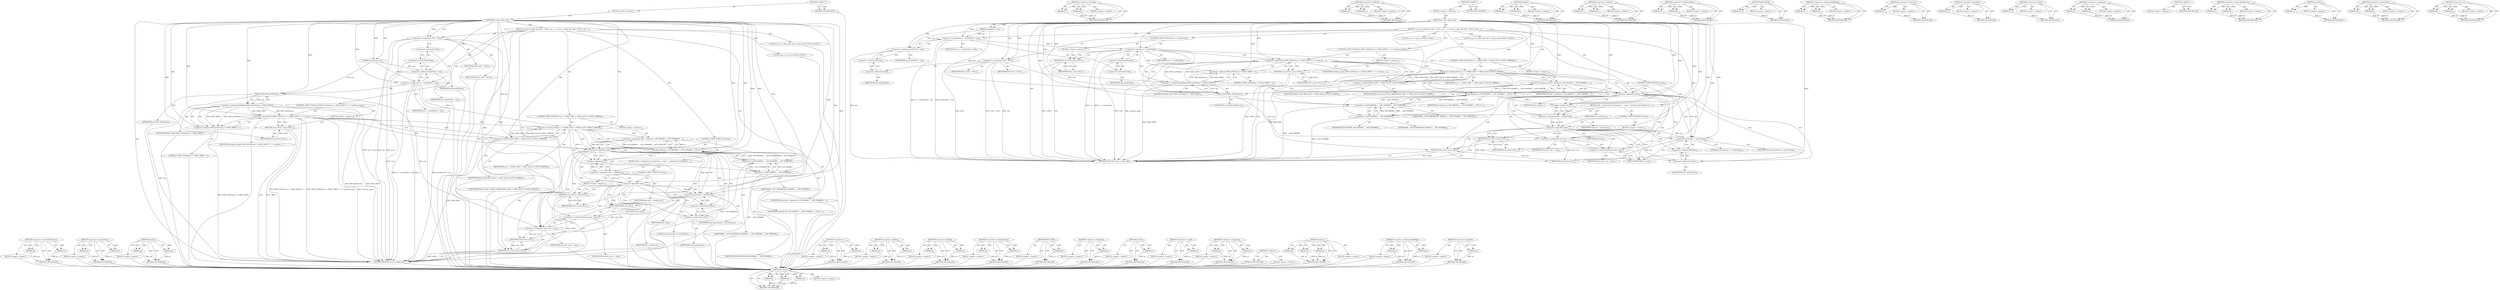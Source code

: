 digraph "&lt;operator&gt;.or" {
vulnerable_169 [label=<(METHOD,&lt;operator&gt;.indirectFieldAccess)>];
vulnerable_170 [label=<(PARAM,p1)>];
vulnerable_171 [label=<(PARAM,p2)>];
vulnerable_172 [label=<(BLOCK,&lt;empty&gt;,&lt;empty&gt;)>];
vulnerable_173 [label=<(METHOD_RETURN,ANY)>];
vulnerable_121 [label=<(METHOD,&lt;operator&gt;.greaterThan)>];
vulnerable_122 [label=<(PARAM,p1)>];
vulnerable_123 [label=<(PARAM,p2)>];
vulnerable_124 [label=<(BLOCK,&lt;empty&gt;,&lt;empty&gt;)>];
vulnerable_125 [label=<(METHOD_RETURN,ANY)>];
vulnerable_145 [label=<(METHOD,kmalloc)>];
vulnerable_146 [label=<(PARAM,p1)>];
vulnerable_147 [label=<(PARAM,p2)>];
vulnerable_148 [label=<(BLOCK,&lt;empty&gt;,&lt;empty&gt;)>];
vulnerable_149 [label=<(METHOD_RETURN,ANY)>];
vulnerable_6 [label=<(METHOD,&lt;global&gt;)<SUB>1</SUB>>];
vulnerable_7 [label=<(BLOCK,&lt;empty&gt;,&lt;empty&gt;)<SUB>1</SUB>>];
vulnerable_8 [label=<(METHOD,xt_alloc_table_info)<SUB>1</SUB>>];
vulnerable_9 [label=<(PARAM,unsigned int size)<SUB>1</SUB>>];
vulnerable_10 [label=<(BLOCK,{
 	struct xt_table_info *info = NULL;
 	size_t...,{
 	struct xt_table_info *info = NULL;
 	size_t...)<SUB>2</SUB>>];
vulnerable_11 [label="<(LOCAL,struct xt_table_info* info: xt_table_info*)<SUB>3</SUB>>"];
vulnerable_12 [label=<(&lt;operator&gt;.assignment,*info = NULL)<SUB>3</SUB>>];
vulnerable_13 [label=<(IDENTIFIER,info,*info = NULL)<SUB>3</SUB>>];
vulnerable_14 [label=<(IDENTIFIER,NULL,*info = NULL)<SUB>3</SUB>>];
vulnerable_15 [label="<(LOCAL,size_t sz: size_t)<SUB>4</SUB>>"];
vulnerable_16 [label=<(&lt;operator&gt;.assignment,sz = sizeof(*info) + size)<SUB>4</SUB>>];
vulnerable_17 [label=<(IDENTIFIER,sz,sz = sizeof(*info) + size)<SUB>4</SUB>>];
vulnerable_18 [label=<(&lt;operator&gt;.addition,sizeof(*info) + size)<SUB>4</SUB>>];
vulnerable_19 [label=<(&lt;operator&gt;.sizeOf,sizeof(*info))<SUB>4</SUB>>];
vulnerable_20 [label=<(&lt;operator&gt;.indirection,*info)<SUB>4</SUB>>];
vulnerable_21 [label=<(IDENTIFIER,info,sizeof(*info))<SUB>4</SUB>>];
vulnerable_22 [label=<(IDENTIFIER,size,sizeof(*info) + size)<SUB>4</SUB>>];
vulnerable_23 [label=<(CONTROL_STRUCTURE,IF,if ((SMP_ALIGN(size) &gt;&gt; PAGE_SHIFT) + 2 &gt; totalram_pages))<SUB>7</SUB>>];
vulnerable_24 [label=<(&lt;operator&gt;.greaterThan,(SMP_ALIGN(size) &gt;&gt; PAGE_SHIFT) + 2 &gt; totalram_...)<SUB>7</SUB>>];
vulnerable_25 [label=<(&lt;operator&gt;.addition,(SMP_ALIGN(size) &gt;&gt; PAGE_SHIFT) + 2)<SUB>7</SUB>>];
vulnerable_26 [label=<(&lt;operator&gt;.arithmeticShiftRight,SMP_ALIGN(size) &gt;&gt; PAGE_SHIFT)<SUB>7</SUB>>];
vulnerable_27 [label=<(SMP_ALIGN,SMP_ALIGN(size))<SUB>7</SUB>>];
vulnerable_28 [label=<(IDENTIFIER,size,SMP_ALIGN(size))<SUB>7</SUB>>];
vulnerable_29 [label=<(IDENTIFIER,PAGE_SHIFT,SMP_ALIGN(size) &gt;&gt; PAGE_SHIFT)<SUB>7</SUB>>];
vulnerable_30 [label=<(LITERAL,2,(SMP_ALIGN(size) &gt;&gt; PAGE_SHIFT) + 2)<SUB>7</SUB>>];
vulnerable_31 [label=<(IDENTIFIER,totalram_pages,(SMP_ALIGN(size) &gt;&gt; PAGE_SHIFT) + 2 &gt; totalram_...)<SUB>7</SUB>>];
vulnerable_32 [label=<(BLOCK,&lt;empty&gt;,&lt;empty&gt;)<SUB>8</SUB>>];
vulnerable_33 [label=<(RETURN,return NULL;,return NULL;)<SUB>8</SUB>>];
vulnerable_34 [label=<(IDENTIFIER,NULL,return NULL;)<SUB>8</SUB>>];
vulnerable_35 [label=<(CONTROL_STRUCTURE,IF,if (sz &lt;= (PAGE_SIZE &lt;&lt; PAGE_ALLOC_COSTLY_ORDER)))<SUB>10</SUB>>];
vulnerable_36 [label=<(&lt;operator&gt;.lessEqualsThan,sz &lt;= (PAGE_SIZE &lt;&lt; PAGE_ALLOC_COSTLY_ORDER))<SUB>10</SUB>>];
vulnerable_37 [label=<(IDENTIFIER,sz,sz &lt;= (PAGE_SIZE &lt;&lt; PAGE_ALLOC_COSTLY_ORDER))<SUB>10</SUB>>];
vulnerable_38 [label=<(&lt;operator&gt;.shiftLeft,PAGE_SIZE &lt;&lt; PAGE_ALLOC_COSTLY_ORDER)<SUB>10</SUB>>];
vulnerable_39 [label=<(IDENTIFIER,PAGE_SIZE,PAGE_SIZE &lt;&lt; PAGE_ALLOC_COSTLY_ORDER)<SUB>10</SUB>>];
vulnerable_40 [label=<(IDENTIFIER,PAGE_ALLOC_COSTLY_ORDER,PAGE_SIZE &lt;&lt; PAGE_ALLOC_COSTLY_ORDER)<SUB>10</SUB>>];
vulnerable_41 [label=<(BLOCK,&lt;empty&gt;,&lt;empty&gt;)<SUB>11</SUB>>];
vulnerable_42 [label=<(&lt;operator&gt;.assignment,info = kmalloc(sz, GFP_KERNEL | __GFP_NOWARN | ...)<SUB>11</SUB>>];
vulnerable_43 [label=<(IDENTIFIER,info,info = kmalloc(sz, GFP_KERNEL | __GFP_NOWARN | ...)<SUB>11</SUB>>];
vulnerable_44 [label=<(kmalloc,kmalloc(sz, GFP_KERNEL | __GFP_NOWARN | __GFP_N...)<SUB>11</SUB>>];
vulnerable_45 [label=<(IDENTIFIER,sz,kmalloc(sz, GFP_KERNEL | __GFP_NOWARN | __GFP_N...)<SUB>11</SUB>>];
vulnerable_46 [label=<(&lt;operator&gt;.or,GFP_KERNEL | __GFP_NOWARN | __GFP_NORETRY)<SUB>11</SUB>>];
vulnerable_47 [label=<(&lt;operator&gt;.or,GFP_KERNEL | __GFP_NOWARN)<SUB>11</SUB>>];
vulnerable_48 [label=<(IDENTIFIER,GFP_KERNEL,GFP_KERNEL | __GFP_NOWARN)<SUB>11</SUB>>];
vulnerable_49 [label=<(IDENTIFIER,__GFP_NOWARN,GFP_KERNEL | __GFP_NOWARN)<SUB>11</SUB>>];
vulnerable_50 [label=<(IDENTIFIER,__GFP_NORETRY,GFP_KERNEL | __GFP_NOWARN | __GFP_NORETRY)<SUB>11</SUB>>];
vulnerable_51 [label=<(CONTROL_STRUCTURE,IF,if (!info))<SUB>12</SUB>>];
vulnerable_52 [label=<(&lt;operator&gt;.logicalNot,!info)<SUB>12</SUB>>];
vulnerable_53 [label=<(IDENTIFIER,info,!info)<SUB>12</SUB>>];
vulnerable_54 [label=<(BLOCK,{
		info = vmalloc(sz);
		if (!info)
			return ...,{
		info = vmalloc(sz);
		if (!info)
			return ...)<SUB>12</SUB>>];
vulnerable_55 [label=<(&lt;operator&gt;.assignment,info = vmalloc(sz))<SUB>13</SUB>>];
vulnerable_56 [label=<(IDENTIFIER,info,info = vmalloc(sz))<SUB>13</SUB>>];
vulnerable_57 [label=<(vmalloc,vmalloc(sz))<SUB>13</SUB>>];
vulnerable_58 [label=<(IDENTIFIER,sz,vmalloc(sz))<SUB>13</SUB>>];
vulnerable_59 [label=<(CONTROL_STRUCTURE,IF,if (!info))<SUB>14</SUB>>];
vulnerable_60 [label=<(&lt;operator&gt;.logicalNot,!info)<SUB>14</SUB>>];
vulnerable_61 [label=<(IDENTIFIER,info,!info)<SUB>14</SUB>>];
vulnerable_62 [label=<(BLOCK,&lt;empty&gt;,&lt;empty&gt;)<SUB>15</SUB>>];
vulnerable_63 [label=<(RETURN,return NULL;,return NULL;)<SUB>15</SUB>>];
vulnerable_64 [label=<(IDENTIFIER,NULL,return NULL;)<SUB>15</SUB>>];
vulnerable_65 [label=<(memset,memset(info, 0, sizeof(*info)))<SUB>17</SUB>>];
vulnerable_66 [label=<(IDENTIFIER,info,memset(info, 0, sizeof(*info)))<SUB>17</SUB>>];
vulnerable_67 [label=<(LITERAL,0,memset(info, 0, sizeof(*info)))<SUB>17</SUB>>];
vulnerable_68 [label=<(&lt;operator&gt;.sizeOf,sizeof(*info))<SUB>17</SUB>>];
vulnerable_69 [label=<(&lt;operator&gt;.indirection,*info)<SUB>17</SUB>>];
vulnerable_70 [label=<(IDENTIFIER,info,sizeof(*info))<SUB>17</SUB>>];
vulnerable_71 [label=<(&lt;operator&gt;.assignment,info-&gt;size = size)<SUB>18</SUB>>];
vulnerable_72 [label=<(&lt;operator&gt;.indirectFieldAccess,info-&gt;size)<SUB>18</SUB>>];
vulnerable_73 [label=<(IDENTIFIER,info,info-&gt;size = size)<SUB>18</SUB>>];
vulnerable_74 [label=<(FIELD_IDENTIFIER,size,size)<SUB>18</SUB>>];
vulnerable_75 [label=<(IDENTIFIER,size,info-&gt;size = size)<SUB>18</SUB>>];
vulnerable_76 [label=<(RETURN,return info;,return info;)<SUB>19</SUB>>];
vulnerable_77 [label=<(IDENTIFIER,info,return info;)<SUB>19</SUB>>];
vulnerable_78 [label=<(METHOD_RETURN,struct xt_table_info)<SUB>1</SUB>>];
vulnerable_80 [label=<(METHOD_RETURN,ANY)<SUB>1</SUB>>];
vulnerable_150 [label=<(METHOD,&lt;operator&gt;.or)>];
vulnerable_151 [label=<(PARAM,p1)>];
vulnerable_152 [label=<(PARAM,p2)>];
vulnerable_153 [label=<(BLOCK,&lt;empty&gt;,&lt;empty&gt;)>];
vulnerable_154 [label=<(METHOD_RETURN,ANY)>];
vulnerable_108 [label=<(METHOD,&lt;operator&gt;.addition)>];
vulnerable_109 [label=<(PARAM,p1)>];
vulnerable_110 [label=<(PARAM,p2)>];
vulnerable_111 [label=<(BLOCK,&lt;empty&gt;,&lt;empty&gt;)>];
vulnerable_112 [label=<(METHOD_RETURN,ANY)>];
vulnerable_140 [label=<(METHOD,&lt;operator&gt;.shiftLeft)>];
vulnerable_141 [label=<(PARAM,p1)>];
vulnerable_142 [label=<(PARAM,p2)>];
vulnerable_143 [label=<(BLOCK,&lt;empty&gt;,&lt;empty&gt;)>];
vulnerable_144 [label=<(METHOD_RETURN,ANY)>];
vulnerable_135 [label=<(METHOD,&lt;operator&gt;.lessEqualsThan)>];
vulnerable_136 [label=<(PARAM,p1)>];
vulnerable_137 [label=<(PARAM,p2)>];
vulnerable_138 [label=<(BLOCK,&lt;empty&gt;,&lt;empty&gt;)>];
vulnerable_139 [label=<(METHOD_RETURN,ANY)>];
vulnerable_131 [label=<(METHOD,SMP_ALIGN)>];
vulnerable_132 [label=<(PARAM,p1)>];
vulnerable_133 [label=<(BLOCK,&lt;empty&gt;,&lt;empty&gt;)>];
vulnerable_134 [label=<(METHOD_RETURN,ANY)>];
vulnerable_117 [label=<(METHOD,&lt;operator&gt;.indirection)>];
vulnerable_118 [label=<(PARAM,p1)>];
vulnerable_119 [label=<(BLOCK,&lt;empty&gt;,&lt;empty&gt;)>];
vulnerable_120 [label=<(METHOD_RETURN,ANY)>];
vulnerable_159 [label=<(METHOD,vmalloc)>];
vulnerable_160 [label=<(PARAM,p1)>];
vulnerable_161 [label=<(BLOCK,&lt;empty&gt;,&lt;empty&gt;)>];
vulnerable_162 [label=<(METHOD_RETURN,ANY)>];
vulnerable_113 [label=<(METHOD,&lt;operator&gt;.sizeOf)>];
vulnerable_114 [label=<(PARAM,p1)>];
vulnerable_115 [label=<(BLOCK,&lt;empty&gt;,&lt;empty&gt;)>];
vulnerable_116 [label=<(METHOD_RETURN,ANY)>];
vulnerable_103 [label=<(METHOD,&lt;operator&gt;.assignment)>];
vulnerable_104 [label=<(PARAM,p1)>];
vulnerable_105 [label=<(PARAM,p2)>];
vulnerable_106 [label=<(BLOCK,&lt;empty&gt;,&lt;empty&gt;)>];
vulnerable_107 [label=<(METHOD_RETURN,ANY)>];
vulnerable_97 [label=<(METHOD,&lt;global&gt;)<SUB>1</SUB>>];
vulnerable_98 [label=<(BLOCK,&lt;empty&gt;,&lt;empty&gt;)>];
vulnerable_99 [label=<(METHOD_RETURN,ANY)>];
vulnerable_163 [label=<(METHOD,memset)>];
vulnerable_164 [label=<(PARAM,p1)>];
vulnerable_165 [label=<(PARAM,p2)>];
vulnerable_166 [label=<(PARAM,p3)>];
vulnerable_167 [label=<(BLOCK,&lt;empty&gt;,&lt;empty&gt;)>];
vulnerable_168 [label=<(METHOD_RETURN,ANY)>];
vulnerable_126 [label=<(METHOD,&lt;operator&gt;.arithmeticShiftRight)>];
vulnerable_127 [label=<(PARAM,p1)>];
vulnerable_128 [label=<(PARAM,p2)>];
vulnerable_129 [label=<(BLOCK,&lt;empty&gt;,&lt;empty&gt;)>];
vulnerable_130 [label=<(METHOD_RETURN,ANY)>];
vulnerable_155 [label=<(METHOD,&lt;operator&gt;.logicalNot)>];
vulnerable_156 [label=<(PARAM,p1)>];
vulnerable_157 [label=<(BLOCK,&lt;empty&gt;,&lt;empty&gt;)>];
vulnerable_158 [label=<(METHOD_RETURN,ANY)>];
fixed_177 [label=<(METHOD,memset)>];
fixed_178 [label=<(PARAM,p1)>];
fixed_179 [label=<(PARAM,p2)>];
fixed_180 [label=<(PARAM,p3)>];
fixed_181 [label=<(BLOCK,&lt;empty&gt;,&lt;empty&gt;)>];
fixed_182 [label=<(METHOD_RETURN,ANY)>];
fixed_130 [label=<(METHOD,&lt;operator&gt;.lessThan)>];
fixed_131 [label=<(PARAM,p1)>];
fixed_132 [label=<(PARAM,p2)>];
fixed_133 [label=<(BLOCK,&lt;empty&gt;,&lt;empty&gt;)>];
fixed_134 [label=<(METHOD_RETURN,ANY)>];
fixed_154 [label=<(METHOD,&lt;operator&gt;.shiftLeft)>];
fixed_155 [label=<(PARAM,p1)>];
fixed_156 [label=<(PARAM,p2)>];
fixed_157 [label=<(BLOCK,&lt;empty&gt;,&lt;empty&gt;)>];
fixed_158 [label=<(METHOD_RETURN,ANY)>];
fixed_6 [label=<(METHOD,&lt;global&gt;)<SUB>1</SUB>>];
fixed_7 [label=<(BLOCK,&lt;empty&gt;,&lt;empty&gt;)<SUB>1</SUB>>];
fixed_8 [label=<(METHOD,xt_alloc_table_info)<SUB>1</SUB>>];
fixed_9 [label=<(PARAM,unsigned int size)<SUB>1</SUB>>];
fixed_10 [label=<(BLOCK,{
 	struct xt_table_info *info = NULL;
 	size_t...,{
 	struct xt_table_info *info = NULL;
 	size_t...)<SUB>2</SUB>>];
fixed_11 [label="<(LOCAL,struct xt_table_info* info: xt_table_info*)<SUB>3</SUB>>"];
fixed_12 [label=<(&lt;operator&gt;.assignment,*info = NULL)<SUB>3</SUB>>];
fixed_13 [label=<(IDENTIFIER,info,*info = NULL)<SUB>3</SUB>>];
fixed_14 [label=<(IDENTIFIER,NULL,*info = NULL)<SUB>3</SUB>>];
fixed_15 [label="<(LOCAL,size_t sz: size_t)<SUB>4</SUB>>"];
fixed_16 [label=<(&lt;operator&gt;.assignment,sz = sizeof(*info) + size)<SUB>4</SUB>>];
fixed_17 [label=<(IDENTIFIER,sz,sz = sizeof(*info) + size)<SUB>4</SUB>>];
fixed_18 [label=<(&lt;operator&gt;.addition,sizeof(*info) + size)<SUB>4</SUB>>];
fixed_19 [label=<(&lt;operator&gt;.sizeOf,sizeof(*info))<SUB>4</SUB>>];
fixed_20 [label=<(&lt;operator&gt;.indirection,*info)<SUB>4</SUB>>];
fixed_21 [label=<(IDENTIFIER,info,sizeof(*info))<SUB>4</SUB>>];
fixed_22 [label=<(IDENTIFIER,size,sizeof(*info) + size)<SUB>4</SUB>>];
fixed_23 [label=<(CONTROL_STRUCTURE,IF,if (sz &lt; sizeof(*info)))<SUB>6</SUB>>];
fixed_24 [label=<(&lt;operator&gt;.lessThan,sz &lt; sizeof(*info))<SUB>6</SUB>>];
fixed_25 [label=<(IDENTIFIER,sz,sz &lt; sizeof(*info))<SUB>6</SUB>>];
fixed_26 [label=<(&lt;operator&gt;.sizeOf,sizeof(*info))<SUB>6</SUB>>];
fixed_27 [label=<(&lt;operator&gt;.indirection,*info)<SUB>6</SUB>>];
fixed_28 [label=<(IDENTIFIER,info,sizeof(*info))<SUB>6</SUB>>];
fixed_29 [label=<(BLOCK,&lt;empty&gt;,&lt;empty&gt;)<SUB>7</SUB>>];
fixed_30 [label=<(RETURN,return NULL;,return NULL;)<SUB>7</SUB>>];
fixed_31 [label=<(IDENTIFIER,NULL,return NULL;)<SUB>7</SUB>>];
fixed_32 [label=<(CONTROL_STRUCTURE,IF,if ((SMP_ALIGN(size) &gt;&gt; PAGE_SHIFT) + 2 &gt; totalram_pages))<SUB>10</SUB>>];
fixed_33 [label=<(&lt;operator&gt;.greaterThan,(SMP_ALIGN(size) &gt;&gt; PAGE_SHIFT) + 2 &gt; totalram_...)<SUB>10</SUB>>];
fixed_34 [label=<(&lt;operator&gt;.addition,(SMP_ALIGN(size) &gt;&gt; PAGE_SHIFT) + 2)<SUB>10</SUB>>];
fixed_35 [label=<(&lt;operator&gt;.arithmeticShiftRight,SMP_ALIGN(size) &gt;&gt; PAGE_SHIFT)<SUB>10</SUB>>];
fixed_36 [label=<(SMP_ALIGN,SMP_ALIGN(size))<SUB>10</SUB>>];
fixed_37 [label=<(IDENTIFIER,size,SMP_ALIGN(size))<SUB>10</SUB>>];
fixed_38 [label=<(IDENTIFIER,PAGE_SHIFT,SMP_ALIGN(size) &gt;&gt; PAGE_SHIFT)<SUB>10</SUB>>];
fixed_39 [label=<(LITERAL,2,(SMP_ALIGN(size) &gt;&gt; PAGE_SHIFT) + 2)<SUB>10</SUB>>];
fixed_40 [label=<(IDENTIFIER,totalram_pages,(SMP_ALIGN(size) &gt;&gt; PAGE_SHIFT) + 2 &gt; totalram_...)<SUB>10</SUB>>];
fixed_41 [label=<(BLOCK,&lt;empty&gt;,&lt;empty&gt;)<SUB>11</SUB>>];
fixed_42 [label=<(RETURN,return NULL;,return NULL;)<SUB>11</SUB>>];
fixed_43 [label=<(IDENTIFIER,NULL,return NULL;)<SUB>11</SUB>>];
fixed_44 [label=<(CONTROL_STRUCTURE,IF,if (sz &lt;= (PAGE_SIZE &lt;&lt; PAGE_ALLOC_COSTLY_ORDER)))<SUB>13</SUB>>];
fixed_45 [label=<(&lt;operator&gt;.lessEqualsThan,sz &lt;= (PAGE_SIZE &lt;&lt; PAGE_ALLOC_COSTLY_ORDER))<SUB>13</SUB>>];
fixed_46 [label=<(IDENTIFIER,sz,sz &lt;= (PAGE_SIZE &lt;&lt; PAGE_ALLOC_COSTLY_ORDER))<SUB>13</SUB>>];
fixed_47 [label=<(&lt;operator&gt;.shiftLeft,PAGE_SIZE &lt;&lt; PAGE_ALLOC_COSTLY_ORDER)<SUB>13</SUB>>];
fixed_48 [label=<(IDENTIFIER,PAGE_SIZE,PAGE_SIZE &lt;&lt; PAGE_ALLOC_COSTLY_ORDER)<SUB>13</SUB>>];
fixed_49 [label=<(IDENTIFIER,PAGE_ALLOC_COSTLY_ORDER,PAGE_SIZE &lt;&lt; PAGE_ALLOC_COSTLY_ORDER)<SUB>13</SUB>>];
fixed_50 [label=<(BLOCK,&lt;empty&gt;,&lt;empty&gt;)<SUB>14</SUB>>];
fixed_51 [label=<(&lt;operator&gt;.assignment,info = kmalloc(sz, GFP_KERNEL | __GFP_NOWARN | ...)<SUB>14</SUB>>];
fixed_52 [label=<(IDENTIFIER,info,info = kmalloc(sz, GFP_KERNEL | __GFP_NOWARN | ...)<SUB>14</SUB>>];
fixed_53 [label=<(kmalloc,kmalloc(sz, GFP_KERNEL | __GFP_NOWARN | __GFP_N...)<SUB>14</SUB>>];
fixed_54 [label=<(IDENTIFIER,sz,kmalloc(sz, GFP_KERNEL | __GFP_NOWARN | __GFP_N...)<SUB>14</SUB>>];
fixed_55 [label=<(&lt;operator&gt;.or,GFP_KERNEL | __GFP_NOWARN | __GFP_NORETRY)<SUB>14</SUB>>];
fixed_56 [label=<(&lt;operator&gt;.or,GFP_KERNEL | __GFP_NOWARN)<SUB>14</SUB>>];
fixed_57 [label=<(IDENTIFIER,GFP_KERNEL,GFP_KERNEL | __GFP_NOWARN)<SUB>14</SUB>>];
fixed_58 [label=<(IDENTIFIER,__GFP_NOWARN,GFP_KERNEL | __GFP_NOWARN)<SUB>14</SUB>>];
fixed_59 [label=<(IDENTIFIER,__GFP_NORETRY,GFP_KERNEL | __GFP_NOWARN | __GFP_NORETRY)<SUB>14</SUB>>];
fixed_60 [label=<(CONTROL_STRUCTURE,IF,if (!info))<SUB>15</SUB>>];
fixed_61 [label=<(&lt;operator&gt;.logicalNot,!info)<SUB>15</SUB>>];
fixed_62 [label=<(IDENTIFIER,info,!info)<SUB>15</SUB>>];
fixed_63 [label=<(BLOCK,{
		info = vmalloc(sz);
		if (!info)
			return ...,{
		info = vmalloc(sz);
		if (!info)
			return ...)<SUB>15</SUB>>];
fixed_64 [label=<(&lt;operator&gt;.assignment,info = vmalloc(sz))<SUB>16</SUB>>];
fixed_65 [label=<(IDENTIFIER,info,info = vmalloc(sz))<SUB>16</SUB>>];
fixed_66 [label=<(vmalloc,vmalloc(sz))<SUB>16</SUB>>];
fixed_67 [label=<(IDENTIFIER,sz,vmalloc(sz))<SUB>16</SUB>>];
fixed_68 [label=<(CONTROL_STRUCTURE,IF,if (!info))<SUB>17</SUB>>];
fixed_69 [label=<(&lt;operator&gt;.logicalNot,!info)<SUB>17</SUB>>];
fixed_70 [label=<(IDENTIFIER,info,!info)<SUB>17</SUB>>];
fixed_71 [label=<(BLOCK,&lt;empty&gt;,&lt;empty&gt;)<SUB>18</SUB>>];
fixed_72 [label=<(RETURN,return NULL;,return NULL;)<SUB>18</SUB>>];
fixed_73 [label=<(IDENTIFIER,NULL,return NULL;)<SUB>18</SUB>>];
fixed_74 [label=<(memset,memset(info, 0, sizeof(*info)))<SUB>20</SUB>>];
fixed_75 [label=<(IDENTIFIER,info,memset(info, 0, sizeof(*info)))<SUB>20</SUB>>];
fixed_76 [label=<(LITERAL,0,memset(info, 0, sizeof(*info)))<SUB>20</SUB>>];
fixed_77 [label=<(&lt;operator&gt;.sizeOf,sizeof(*info))<SUB>20</SUB>>];
fixed_78 [label=<(&lt;operator&gt;.indirection,*info)<SUB>20</SUB>>];
fixed_79 [label=<(IDENTIFIER,info,sizeof(*info))<SUB>20</SUB>>];
fixed_80 [label=<(&lt;operator&gt;.assignment,info-&gt;size = size)<SUB>21</SUB>>];
fixed_81 [label=<(&lt;operator&gt;.indirectFieldAccess,info-&gt;size)<SUB>21</SUB>>];
fixed_82 [label=<(IDENTIFIER,info,info-&gt;size = size)<SUB>21</SUB>>];
fixed_83 [label=<(FIELD_IDENTIFIER,size,size)<SUB>21</SUB>>];
fixed_84 [label=<(IDENTIFIER,size,info-&gt;size = size)<SUB>21</SUB>>];
fixed_85 [label=<(RETURN,return info;,return info;)<SUB>22</SUB>>];
fixed_86 [label=<(IDENTIFIER,info,return info;)<SUB>22</SUB>>];
fixed_87 [label=<(METHOD_RETURN,struct xt_table_info)<SUB>1</SUB>>];
fixed_89 [label=<(METHOD_RETURN,ANY)<SUB>1</SUB>>];
fixed_159 [label=<(METHOD,kmalloc)>];
fixed_160 [label=<(PARAM,p1)>];
fixed_161 [label=<(PARAM,p2)>];
fixed_162 [label=<(BLOCK,&lt;empty&gt;,&lt;empty&gt;)>];
fixed_163 [label=<(METHOD_RETURN,ANY)>];
fixed_117 [label=<(METHOD,&lt;operator&gt;.addition)>];
fixed_118 [label=<(PARAM,p1)>];
fixed_119 [label=<(PARAM,p2)>];
fixed_120 [label=<(BLOCK,&lt;empty&gt;,&lt;empty&gt;)>];
fixed_121 [label=<(METHOD_RETURN,ANY)>];
fixed_149 [label=<(METHOD,&lt;operator&gt;.lessEqualsThan)>];
fixed_150 [label=<(PARAM,p1)>];
fixed_151 [label=<(PARAM,p2)>];
fixed_152 [label=<(BLOCK,&lt;empty&gt;,&lt;empty&gt;)>];
fixed_153 [label=<(METHOD_RETURN,ANY)>];
fixed_145 [label=<(METHOD,SMP_ALIGN)>];
fixed_146 [label=<(PARAM,p1)>];
fixed_147 [label=<(BLOCK,&lt;empty&gt;,&lt;empty&gt;)>];
fixed_148 [label=<(METHOD_RETURN,ANY)>];
fixed_140 [label=<(METHOD,&lt;operator&gt;.arithmeticShiftRight)>];
fixed_141 [label=<(PARAM,p1)>];
fixed_142 [label=<(PARAM,p2)>];
fixed_143 [label=<(BLOCK,&lt;empty&gt;,&lt;empty&gt;)>];
fixed_144 [label=<(METHOD_RETURN,ANY)>];
fixed_126 [label=<(METHOD,&lt;operator&gt;.indirection)>];
fixed_127 [label=<(PARAM,p1)>];
fixed_128 [label=<(BLOCK,&lt;empty&gt;,&lt;empty&gt;)>];
fixed_129 [label=<(METHOD_RETURN,ANY)>];
fixed_169 [label=<(METHOD,&lt;operator&gt;.logicalNot)>];
fixed_170 [label=<(PARAM,p1)>];
fixed_171 [label=<(BLOCK,&lt;empty&gt;,&lt;empty&gt;)>];
fixed_172 [label=<(METHOD_RETURN,ANY)>];
fixed_122 [label=<(METHOD,&lt;operator&gt;.sizeOf)>];
fixed_123 [label=<(PARAM,p1)>];
fixed_124 [label=<(BLOCK,&lt;empty&gt;,&lt;empty&gt;)>];
fixed_125 [label=<(METHOD_RETURN,ANY)>];
fixed_112 [label=<(METHOD,&lt;operator&gt;.assignment)>];
fixed_113 [label=<(PARAM,p1)>];
fixed_114 [label=<(PARAM,p2)>];
fixed_115 [label=<(BLOCK,&lt;empty&gt;,&lt;empty&gt;)>];
fixed_116 [label=<(METHOD_RETURN,ANY)>];
fixed_106 [label=<(METHOD,&lt;global&gt;)<SUB>1</SUB>>];
fixed_107 [label=<(BLOCK,&lt;empty&gt;,&lt;empty&gt;)>];
fixed_108 [label=<(METHOD_RETURN,ANY)>];
fixed_183 [label=<(METHOD,&lt;operator&gt;.indirectFieldAccess)>];
fixed_184 [label=<(PARAM,p1)>];
fixed_185 [label=<(PARAM,p2)>];
fixed_186 [label=<(BLOCK,&lt;empty&gt;,&lt;empty&gt;)>];
fixed_187 [label=<(METHOD_RETURN,ANY)>];
fixed_173 [label=<(METHOD,vmalloc)>];
fixed_174 [label=<(PARAM,p1)>];
fixed_175 [label=<(BLOCK,&lt;empty&gt;,&lt;empty&gt;)>];
fixed_176 [label=<(METHOD_RETURN,ANY)>];
fixed_135 [label=<(METHOD,&lt;operator&gt;.greaterThan)>];
fixed_136 [label=<(PARAM,p1)>];
fixed_137 [label=<(PARAM,p2)>];
fixed_138 [label=<(BLOCK,&lt;empty&gt;,&lt;empty&gt;)>];
fixed_139 [label=<(METHOD_RETURN,ANY)>];
fixed_164 [label=<(METHOD,&lt;operator&gt;.or)>];
fixed_165 [label=<(PARAM,p1)>];
fixed_166 [label=<(PARAM,p2)>];
fixed_167 [label=<(BLOCK,&lt;empty&gt;,&lt;empty&gt;)>];
fixed_168 [label=<(METHOD_RETURN,ANY)>];
vulnerable_169 -> vulnerable_170  [key=0, label="AST: "];
vulnerable_169 -> vulnerable_170  [key=1, label="DDG: "];
vulnerable_169 -> vulnerable_172  [key=0, label="AST: "];
vulnerable_169 -> vulnerable_171  [key=0, label="AST: "];
vulnerable_169 -> vulnerable_171  [key=1, label="DDG: "];
vulnerable_169 -> vulnerable_173  [key=0, label="AST: "];
vulnerable_169 -> vulnerable_173  [key=1, label="CFG: "];
vulnerable_170 -> vulnerable_173  [key=0, label="DDG: p1"];
vulnerable_171 -> vulnerable_173  [key=0, label="DDG: p2"];
vulnerable_172 -> fixed_177  [key=0];
vulnerable_173 -> fixed_177  [key=0];
vulnerable_121 -> vulnerable_122  [key=0, label="AST: "];
vulnerable_121 -> vulnerable_122  [key=1, label="DDG: "];
vulnerable_121 -> vulnerable_124  [key=0, label="AST: "];
vulnerable_121 -> vulnerable_123  [key=0, label="AST: "];
vulnerable_121 -> vulnerable_123  [key=1, label="DDG: "];
vulnerable_121 -> vulnerable_125  [key=0, label="AST: "];
vulnerable_121 -> vulnerable_125  [key=1, label="CFG: "];
vulnerable_122 -> vulnerable_125  [key=0, label="DDG: p1"];
vulnerable_123 -> vulnerable_125  [key=0, label="DDG: p2"];
vulnerable_124 -> fixed_177  [key=0];
vulnerable_125 -> fixed_177  [key=0];
vulnerable_145 -> vulnerable_146  [key=0, label="AST: "];
vulnerable_145 -> vulnerable_146  [key=1, label="DDG: "];
vulnerable_145 -> vulnerable_148  [key=0, label="AST: "];
vulnerable_145 -> vulnerable_147  [key=0, label="AST: "];
vulnerable_145 -> vulnerable_147  [key=1, label="DDG: "];
vulnerable_145 -> vulnerable_149  [key=0, label="AST: "];
vulnerable_145 -> vulnerable_149  [key=1, label="CFG: "];
vulnerable_146 -> vulnerable_149  [key=0, label="DDG: p1"];
vulnerable_147 -> vulnerable_149  [key=0, label="DDG: p2"];
vulnerable_148 -> fixed_177  [key=0];
vulnerable_149 -> fixed_177  [key=0];
vulnerable_6 -> vulnerable_7  [key=0, label="AST: "];
vulnerable_6 -> vulnerable_80  [key=0, label="AST: "];
vulnerable_6 -> vulnerable_80  [key=1, label="CFG: "];
vulnerable_7 -> vulnerable_8  [key=0, label="AST: "];
vulnerable_8 -> vulnerable_9  [key=0, label="AST: "];
vulnerable_8 -> vulnerable_9  [key=1, label="DDG: "];
vulnerable_8 -> vulnerable_10  [key=0, label="AST: "];
vulnerable_8 -> vulnerable_78  [key=0, label="AST: "];
vulnerable_8 -> vulnerable_12  [key=0, label="CFG: "];
vulnerable_8 -> vulnerable_12  [key=1, label="DDG: "];
vulnerable_8 -> vulnerable_16  [key=0, label="DDG: "];
vulnerable_8 -> vulnerable_71  [key=0, label="DDG: "];
vulnerable_8 -> vulnerable_65  [key=0, label="DDG: "];
vulnerable_8 -> vulnerable_77  [key=0, label="DDG: "];
vulnerable_8 -> vulnerable_18  [key=0, label="DDG: "];
vulnerable_8 -> vulnerable_24  [key=0, label="DDG: "];
vulnerable_8 -> vulnerable_36  [key=0, label="DDG: "];
vulnerable_8 -> vulnerable_52  [key=0, label="DDG: "];
vulnerable_8 -> vulnerable_25  [key=0, label="DDG: "];
vulnerable_8 -> vulnerable_34  [key=0, label="DDG: "];
vulnerable_8 -> vulnerable_38  [key=0, label="DDG: "];
vulnerable_8 -> vulnerable_26  [key=0, label="DDG: "];
vulnerable_8 -> vulnerable_44  [key=0, label="DDG: "];
vulnerable_8 -> vulnerable_57  [key=0, label="DDG: "];
vulnerable_8 -> vulnerable_60  [key=0, label="DDG: "];
vulnerable_8 -> vulnerable_27  [key=0, label="DDG: "];
vulnerable_8 -> vulnerable_46  [key=0, label="DDG: "];
vulnerable_8 -> vulnerable_64  [key=0, label="DDG: "];
vulnerable_8 -> vulnerable_47  [key=0, label="DDG: "];
vulnerable_9 -> vulnerable_16  [key=0, label="DDG: size"];
vulnerable_9 -> vulnerable_18  [key=0, label="DDG: size"];
vulnerable_9 -> vulnerable_27  [key=0, label="DDG: size"];
vulnerable_10 -> vulnerable_11  [key=0, label="AST: "];
vulnerable_10 -> vulnerable_12  [key=0, label="AST: "];
vulnerable_10 -> vulnerable_15  [key=0, label="AST: "];
vulnerable_10 -> vulnerable_16  [key=0, label="AST: "];
vulnerable_10 -> vulnerable_23  [key=0, label="AST: "];
vulnerable_10 -> vulnerable_35  [key=0, label="AST: "];
vulnerable_10 -> vulnerable_51  [key=0, label="AST: "];
vulnerable_10 -> vulnerable_65  [key=0, label="AST: "];
vulnerable_10 -> vulnerable_71  [key=0, label="AST: "];
vulnerable_10 -> vulnerable_76  [key=0, label="AST: "];
vulnerable_11 -> fixed_177  [key=0];
vulnerable_12 -> vulnerable_13  [key=0, label="AST: "];
vulnerable_12 -> vulnerable_14  [key=0, label="AST: "];
vulnerable_12 -> vulnerable_20  [key=0, label="CFG: "];
vulnerable_12 -> vulnerable_78  [key=0, label="DDG: info"];
vulnerable_12 -> vulnerable_78  [key=1, label="DDG: NULL"];
vulnerable_12 -> vulnerable_78  [key=2, label="DDG: *info = NULL"];
vulnerable_12 -> vulnerable_52  [key=0, label="DDG: info"];
vulnerable_13 -> fixed_177  [key=0];
vulnerable_14 -> fixed_177  [key=0];
vulnerable_15 -> fixed_177  [key=0];
vulnerable_16 -> vulnerable_17  [key=0, label="AST: "];
vulnerable_16 -> vulnerable_18  [key=0, label="AST: "];
vulnerable_16 -> vulnerable_27  [key=0, label="CFG: "];
vulnerable_16 -> vulnerable_78  [key=0, label="DDG: sz"];
vulnerable_16 -> vulnerable_78  [key=1, label="DDG: sizeof(*info) + size"];
vulnerable_16 -> vulnerable_78  [key=2, label="DDG: sz = sizeof(*info) + size"];
vulnerable_16 -> vulnerable_36  [key=0, label="DDG: sz"];
vulnerable_17 -> fixed_177  [key=0];
vulnerable_18 -> vulnerable_19  [key=0, label="AST: "];
vulnerable_18 -> vulnerable_22  [key=0, label="AST: "];
vulnerable_18 -> vulnerable_16  [key=0, label="CFG: "];
vulnerable_19 -> vulnerable_20  [key=0, label="AST: "];
vulnerable_19 -> vulnerable_18  [key=0, label="CFG: "];
vulnerable_19 -> vulnerable_78  [key=0, label="DDG: *info"];
vulnerable_20 -> vulnerable_21  [key=0, label="AST: "];
vulnerable_20 -> vulnerable_19  [key=0, label="CFG: "];
vulnerable_21 -> fixed_177  [key=0];
vulnerable_22 -> fixed_177  [key=0];
vulnerable_23 -> vulnerable_24  [key=0, label="AST: "];
vulnerable_23 -> vulnerable_32  [key=0, label="AST: "];
vulnerable_24 -> vulnerable_25  [key=0, label="AST: "];
vulnerable_24 -> vulnerable_31  [key=0, label="AST: "];
vulnerable_24 -> vulnerable_33  [key=0, label="CFG: "];
vulnerable_24 -> vulnerable_33  [key=1, label="CDG: "];
vulnerable_24 -> vulnerable_38  [key=0, label="CFG: "];
vulnerable_24 -> vulnerable_38  [key=1, label="CDG: "];
vulnerable_24 -> vulnerable_78  [key=0, label="DDG: (SMP_ALIGN(size) &gt;&gt; PAGE_SHIFT) + 2"];
vulnerable_24 -> vulnerable_78  [key=1, label="DDG: (SMP_ALIGN(size) &gt;&gt; PAGE_SHIFT) + 2 &gt; totalram_pages"];
vulnerable_24 -> vulnerable_78  [key=2, label="DDG: totalram_pages"];
vulnerable_24 -> vulnerable_36  [key=0, label="CDG: "];
vulnerable_24 -> vulnerable_52  [key=0, label="CDG: "];
vulnerable_25 -> vulnerable_26  [key=0, label="AST: "];
vulnerable_25 -> vulnerable_30  [key=0, label="AST: "];
vulnerable_25 -> vulnerable_24  [key=0, label="CFG: "];
vulnerable_25 -> vulnerable_78  [key=0, label="DDG: SMP_ALIGN(size) &gt;&gt; PAGE_SHIFT"];
vulnerable_26 -> vulnerable_27  [key=0, label="AST: "];
vulnerable_26 -> vulnerable_29  [key=0, label="AST: "];
vulnerable_26 -> vulnerable_25  [key=0, label="CFG: "];
vulnerable_26 -> vulnerable_25  [key=1, label="DDG: SMP_ALIGN(size)"];
vulnerable_26 -> vulnerable_25  [key=2, label="DDG: PAGE_SHIFT"];
vulnerable_26 -> vulnerable_78  [key=0, label="DDG: SMP_ALIGN(size)"];
vulnerable_26 -> vulnerable_78  [key=1, label="DDG: PAGE_SHIFT"];
vulnerable_26 -> vulnerable_24  [key=0, label="DDG: SMP_ALIGN(size)"];
vulnerable_26 -> vulnerable_24  [key=1, label="DDG: PAGE_SHIFT"];
vulnerable_27 -> vulnerable_28  [key=0, label="AST: "];
vulnerable_27 -> vulnerable_26  [key=0, label="CFG: "];
vulnerable_27 -> vulnerable_26  [key=1, label="DDG: size"];
vulnerable_27 -> vulnerable_78  [key=0, label="DDG: size"];
vulnerable_27 -> vulnerable_71  [key=0, label="DDG: size"];
vulnerable_28 -> fixed_177  [key=0];
vulnerable_29 -> fixed_177  [key=0];
vulnerable_30 -> fixed_177  [key=0];
vulnerable_31 -> fixed_177  [key=0];
vulnerable_32 -> vulnerable_33  [key=0, label="AST: "];
vulnerable_33 -> vulnerable_34  [key=0, label="AST: "];
vulnerable_33 -> vulnerable_78  [key=0, label="CFG: "];
vulnerable_33 -> vulnerable_78  [key=1, label="DDG: &lt;RET&gt;"];
vulnerable_34 -> vulnerable_33  [key=0, label="DDG: NULL"];
vulnerable_35 -> vulnerable_36  [key=0, label="AST: "];
vulnerable_35 -> vulnerable_41  [key=0, label="AST: "];
vulnerable_36 -> vulnerable_37  [key=0, label="AST: "];
vulnerable_36 -> vulnerable_38  [key=0, label="AST: "];
vulnerable_36 -> vulnerable_47  [key=0, label="CFG: "];
vulnerable_36 -> vulnerable_47  [key=1, label="CDG: "];
vulnerable_36 -> vulnerable_52  [key=0, label="CFG: "];
vulnerable_36 -> vulnerable_44  [key=0, label="DDG: sz"];
vulnerable_36 -> vulnerable_44  [key=1, label="CDG: "];
vulnerable_36 -> vulnerable_57  [key=0, label="DDG: sz"];
vulnerable_36 -> vulnerable_42  [key=0, label="CDG: "];
vulnerable_36 -> vulnerable_46  [key=0, label="CDG: "];
vulnerable_37 -> fixed_177  [key=0];
vulnerable_38 -> vulnerable_39  [key=0, label="AST: "];
vulnerable_38 -> vulnerable_40  [key=0, label="AST: "];
vulnerable_38 -> vulnerable_36  [key=0, label="CFG: "];
vulnerable_38 -> vulnerable_36  [key=1, label="DDG: PAGE_SIZE"];
vulnerable_38 -> vulnerable_36  [key=2, label="DDG: PAGE_ALLOC_COSTLY_ORDER"];
vulnerable_38 -> vulnerable_78  [key=0, label="DDG: PAGE_SIZE"];
vulnerable_39 -> fixed_177  [key=0];
vulnerable_40 -> fixed_177  [key=0];
vulnerable_41 -> vulnerable_42  [key=0, label="AST: "];
vulnerable_42 -> vulnerable_43  [key=0, label="AST: "];
vulnerable_42 -> vulnerable_44  [key=0, label="AST: "];
vulnerable_42 -> vulnerable_52  [key=0, label="CFG: "];
vulnerable_42 -> vulnerable_52  [key=1, label="DDG: info"];
vulnerable_43 -> fixed_177  [key=0];
vulnerable_44 -> vulnerable_45  [key=0, label="AST: "];
vulnerable_44 -> vulnerable_46  [key=0, label="AST: "];
vulnerable_44 -> vulnerable_42  [key=0, label="CFG: "];
vulnerable_44 -> vulnerable_42  [key=1, label="DDG: sz"];
vulnerable_44 -> vulnerable_42  [key=2, label="DDG: GFP_KERNEL | __GFP_NOWARN | __GFP_NORETRY"];
vulnerable_44 -> vulnerable_57  [key=0, label="DDG: sz"];
vulnerable_45 -> fixed_177  [key=0];
vulnerable_46 -> vulnerable_47  [key=0, label="AST: "];
vulnerable_46 -> vulnerable_50  [key=0, label="AST: "];
vulnerable_46 -> vulnerable_44  [key=0, label="CFG: "];
vulnerable_46 -> vulnerable_44  [key=1, label="DDG: GFP_KERNEL | __GFP_NOWARN"];
vulnerable_46 -> vulnerable_44  [key=2, label="DDG: __GFP_NORETRY"];
vulnerable_46 -> vulnerable_78  [key=0, label="DDG: __GFP_NORETRY"];
vulnerable_47 -> vulnerable_48  [key=0, label="AST: "];
vulnerable_47 -> vulnerable_49  [key=0, label="AST: "];
vulnerable_47 -> vulnerable_46  [key=0, label="CFG: "];
vulnerable_47 -> vulnerable_46  [key=1, label="DDG: GFP_KERNEL"];
vulnerable_47 -> vulnerable_46  [key=2, label="DDG: __GFP_NOWARN"];
vulnerable_47 -> vulnerable_78  [key=0, label="DDG: __GFP_NOWARN"];
vulnerable_48 -> fixed_177  [key=0];
vulnerable_49 -> fixed_177  [key=0];
vulnerable_50 -> fixed_177  [key=0];
vulnerable_51 -> vulnerable_52  [key=0, label="AST: "];
vulnerable_51 -> vulnerable_54  [key=0, label="AST: "];
vulnerable_52 -> vulnerable_53  [key=0, label="AST: "];
vulnerable_52 -> vulnerable_57  [key=0, label="CFG: "];
vulnerable_52 -> vulnerable_57  [key=1, label="CDG: "];
vulnerable_52 -> vulnerable_69  [key=0, label="CFG: "];
vulnerable_52 -> vulnerable_69  [key=1, label="CDG: "];
vulnerable_52 -> vulnerable_65  [key=0, label="DDG: info"];
vulnerable_52 -> vulnerable_65  [key=1, label="CDG: "];
vulnerable_52 -> vulnerable_68  [key=0, label="CDG: "];
vulnerable_52 -> vulnerable_60  [key=0, label="CDG: "];
vulnerable_52 -> vulnerable_71  [key=0, label="CDG: "];
vulnerable_52 -> vulnerable_72  [key=0, label="CDG: "];
vulnerable_52 -> vulnerable_74  [key=0, label="CDG: "];
vulnerable_52 -> vulnerable_76  [key=0, label="CDG: "];
vulnerable_52 -> vulnerable_55  [key=0, label="CDG: "];
vulnerable_53 -> fixed_177  [key=0];
vulnerable_54 -> vulnerable_55  [key=0, label="AST: "];
vulnerable_54 -> vulnerable_59  [key=0, label="AST: "];
vulnerable_55 -> vulnerable_56  [key=0, label="AST: "];
vulnerable_55 -> vulnerable_57  [key=0, label="AST: "];
vulnerable_55 -> vulnerable_60  [key=0, label="CFG: "];
vulnerable_55 -> vulnerable_60  [key=1, label="DDG: info"];
vulnerable_56 -> fixed_177  [key=0];
vulnerable_57 -> vulnerable_58  [key=0, label="AST: "];
vulnerable_57 -> vulnerable_55  [key=0, label="CFG: "];
vulnerable_57 -> vulnerable_55  [key=1, label="DDG: sz"];
vulnerable_58 -> fixed_177  [key=0];
vulnerable_59 -> vulnerable_60  [key=0, label="AST: "];
vulnerable_59 -> vulnerable_62  [key=0, label="AST: "];
vulnerable_60 -> vulnerable_61  [key=0, label="AST: "];
vulnerable_60 -> vulnerable_63  [key=0, label="CFG: "];
vulnerable_60 -> vulnerable_63  [key=1, label="CDG: "];
vulnerable_60 -> vulnerable_69  [key=0, label="CFG: "];
vulnerable_60 -> vulnerable_69  [key=1, label="CDG: "];
vulnerable_60 -> vulnerable_65  [key=0, label="DDG: info"];
vulnerable_60 -> vulnerable_65  [key=1, label="CDG: "];
vulnerable_60 -> vulnerable_68  [key=0, label="CDG: "];
vulnerable_60 -> vulnerable_71  [key=0, label="CDG: "];
vulnerable_60 -> vulnerable_72  [key=0, label="CDG: "];
vulnerable_60 -> vulnerable_74  [key=0, label="CDG: "];
vulnerable_60 -> vulnerable_76  [key=0, label="CDG: "];
vulnerable_61 -> fixed_177  [key=0];
vulnerable_62 -> vulnerable_63  [key=0, label="AST: "];
vulnerable_63 -> vulnerable_64  [key=0, label="AST: "];
vulnerable_63 -> vulnerable_78  [key=0, label="CFG: "];
vulnerable_63 -> vulnerable_78  [key=1, label="DDG: &lt;RET&gt;"];
vulnerable_64 -> vulnerable_63  [key=0, label="DDG: NULL"];
vulnerable_65 -> vulnerable_66  [key=0, label="AST: "];
vulnerable_65 -> vulnerable_67  [key=0, label="AST: "];
vulnerable_65 -> vulnerable_68  [key=0, label="AST: "];
vulnerable_65 -> vulnerable_74  [key=0, label="CFG: "];
vulnerable_65 -> vulnerable_77  [key=0, label="DDG: info"];
vulnerable_66 -> fixed_177  [key=0];
vulnerable_67 -> fixed_177  [key=0];
vulnerable_68 -> vulnerable_69  [key=0, label="AST: "];
vulnerable_68 -> vulnerable_65  [key=0, label="CFG: "];
vulnerable_69 -> vulnerable_70  [key=0, label="AST: "];
vulnerable_69 -> vulnerable_68  [key=0, label="CFG: "];
vulnerable_70 -> fixed_177  [key=0];
vulnerable_71 -> vulnerable_72  [key=0, label="AST: "];
vulnerable_71 -> vulnerable_75  [key=0, label="AST: "];
vulnerable_71 -> vulnerable_76  [key=0, label="CFG: "];
vulnerable_71 -> vulnerable_77  [key=0, label="DDG: info-&gt;size"];
vulnerable_72 -> vulnerable_73  [key=0, label="AST: "];
vulnerable_72 -> vulnerable_74  [key=0, label="AST: "];
vulnerable_72 -> vulnerable_71  [key=0, label="CFG: "];
vulnerable_73 -> fixed_177  [key=0];
vulnerable_74 -> vulnerable_72  [key=0, label="CFG: "];
vulnerable_75 -> fixed_177  [key=0];
vulnerable_76 -> vulnerable_77  [key=0, label="AST: "];
vulnerable_76 -> vulnerable_78  [key=0, label="CFG: "];
vulnerable_76 -> vulnerable_78  [key=1, label="DDG: &lt;RET&gt;"];
vulnerable_77 -> vulnerable_76  [key=0, label="DDG: info"];
vulnerable_78 -> fixed_177  [key=0];
vulnerable_80 -> fixed_177  [key=0];
vulnerable_150 -> vulnerable_151  [key=0, label="AST: "];
vulnerable_150 -> vulnerable_151  [key=1, label="DDG: "];
vulnerable_150 -> vulnerable_153  [key=0, label="AST: "];
vulnerable_150 -> vulnerable_152  [key=0, label="AST: "];
vulnerable_150 -> vulnerable_152  [key=1, label="DDG: "];
vulnerable_150 -> vulnerable_154  [key=0, label="AST: "];
vulnerable_150 -> vulnerable_154  [key=1, label="CFG: "];
vulnerable_151 -> vulnerable_154  [key=0, label="DDG: p1"];
vulnerable_152 -> vulnerable_154  [key=0, label="DDG: p2"];
vulnerable_153 -> fixed_177  [key=0];
vulnerable_154 -> fixed_177  [key=0];
vulnerable_108 -> vulnerable_109  [key=0, label="AST: "];
vulnerable_108 -> vulnerable_109  [key=1, label="DDG: "];
vulnerable_108 -> vulnerable_111  [key=0, label="AST: "];
vulnerable_108 -> vulnerable_110  [key=0, label="AST: "];
vulnerable_108 -> vulnerable_110  [key=1, label="DDG: "];
vulnerable_108 -> vulnerable_112  [key=0, label="AST: "];
vulnerable_108 -> vulnerable_112  [key=1, label="CFG: "];
vulnerable_109 -> vulnerable_112  [key=0, label="DDG: p1"];
vulnerable_110 -> vulnerable_112  [key=0, label="DDG: p2"];
vulnerable_111 -> fixed_177  [key=0];
vulnerable_112 -> fixed_177  [key=0];
vulnerable_140 -> vulnerable_141  [key=0, label="AST: "];
vulnerable_140 -> vulnerable_141  [key=1, label="DDG: "];
vulnerable_140 -> vulnerable_143  [key=0, label="AST: "];
vulnerable_140 -> vulnerable_142  [key=0, label="AST: "];
vulnerable_140 -> vulnerable_142  [key=1, label="DDG: "];
vulnerable_140 -> vulnerable_144  [key=0, label="AST: "];
vulnerable_140 -> vulnerable_144  [key=1, label="CFG: "];
vulnerable_141 -> vulnerable_144  [key=0, label="DDG: p1"];
vulnerable_142 -> vulnerable_144  [key=0, label="DDG: p2"];
vulnerable_143 -> fixed_177  [key=0];
vulnerable_144 -> fixed_177  [key=0];
vulnerable_135 -> vulnerable_136  [key=0, label="AST: "];
vulnerable_135 -> vulnerable_136  [key=1, label="DDG: "];
vulnerable_135 -> vulnerable_138  [key=0, label="AST: "];
vulnerable_135 -> vulnerable_137  [key=0, label="AST: "];
vulnerable_135 -> vulnerable_137  [key=1, label="DDG: "];
vulnerable_135 -> vulnerable_139  [key=0, label="AST: "];
vulnerable_135 -> vulnerable_139  [key=1, label="CFG: "];
vulnerable_136 -> vulnerable_139  [key=0, label="DDG: p1"];
vulnerable_137 -> vulnerable_139  [key=0, label="DDG: p2"];
vulnerable_138 -> fixed_177  [key=0];
vulnerable_139 -> fixed_177  [key=0];
vulnerable_131 -> vulnerable_132  [key=0, label="AST: "];
vulnerable_131 -> vulnerable_132  [key=1, label="DDG: "];
vulnerable_131 -> vulnerable_133  [key=0, label="AST: "];
vulnerable_131 -> vulnerable_134  [key=0, label="AST: "];
vulnerable_131 -> vulnerable_134  [key=1, label="CFG: "];
vulnerable_132 -> vulnerable_134  [key=0, label="DDG: p1"];
vulnerable_133 -> fixed_177  [key=0];
vulnerable_134 -> fixed_177  [key=0];
vulnerable_117 -> vulnerable_118  [key=0, label="AST: "];
vulnerable_117 -> vulnerable_118  [key=1, label="DDG: "];
vulnerable_117 -> vulnerable_119  [key=0, label="AST: "];
vulnerable_117 -> vulnerable_120  [key=0, label="AST: "];
vulnerable_117 -> vulnerable_120  [key=1, label="CFG: "];
vulnerable_118 -> vulnerable_120  [key=0, label="DDG: p1"];
vulnerable_119 -> fixed_177  [key=0];
vulnerable_120 -> fixed_177  [key=0];
vulnerable_159 -> vulnerable_160  [key=0, label="AST: "];
vulnerable_159 -> vulnerable_160  [key=1, label="DDG: "];
vulnerable_159 -> vulnerable_161  [key=0, label="AST: "];
vulnerable_159 -> vulnerable_162  [key=0, label="AST: "];
vulnerable_159 -> vulnerable_162  [key=1, label="CFG: "];
vulnerable_160 -> vulnerable_162  [key=0, label="DDG: p1"];
vulnerable_161 -> fixed_177  [key=0];
vulnerable_162 -> fixed_177  [key=0];
vulnerable_113 -> vulnerable_114  [key=0, label="AST: "];
vulnerable_113 -> vulnerable_114  [key=1, label="DDG: "];
vulnerable_113 -> vulnerable_115  [key=0, label="AST: "];
vulnerable_113 -> vulnerable_116  [key=0, label="AST: "];
vulnerable_113 -> vulnerable_116  [key=1, label="CFG: "];
vulnerable_114 -> vulnerable_116  [key=0, label="DDG: p1"];
vulnerable_115 -> fixed_177  [key=0];
vulnerable_116 -> fixed_177  [key=0];
vulnerable_103 -> vulnerable_104  [key=0, label="AST: "];
vulnerable_103 -> vulnerable_104  [key=1, label="DDG: "];
vulnerable_103 -> vulnerable_106  [key=0, label="AST: "];
vulnerable_103 -> vulnerable_105  [key=0, label="AST: "];
vulnerable_103 -> vulnerable_105  [key=1, label="DDG: "];
vulnerable_103 -> vulnerable_107  [key=0, label="AST: "];
vulnerable_103 -> vulnerable_107  [key=1, label="CFG: "];
vulnerable_104 -> vulnerable_107  [key=0, label="DDG: p1"];
vulnerable_105 -> vulnerable_107  [key=0, label="DDG: p2"];
vulnerable_106 -> fixed_177  [key=0];
vulnerable_107 -> fixed_177  [key=0];
vulnerable_97 -> vulnerable_98  [key=0, label="AST: "];
vulnerable_97 -> vulnerable_99  [key=0, label="AST: "];
vulnerable_97 -> vulnerable_99  [key=1, label="CFG: "];
vulnerable_98 -> fixed_177  [key=0];
vulnerable_99 -> fixed_177  [key=0];
vulnerable_163 -> vulnerable_164  [key=0, label="AST: "];
vulnerable_163 -> vulnerable_164  [key=1, label="DDG: "];
vulnerable_163 -> vulnerable_167  [key=0, label="AST: "];
vulnerable_163 -> vulnerable_165  [key=0, label="AST: "];
vulnerable_163 -> vulnerable_165  [key=1, label="DDG: "];
vulnerable_163 -> vulnerable_168  [key=0, label="AST: "];
vulnerable_163 -> vulnerable_168  [key=1, label="CFG: "];
vulnerable_163 -> vulnerable_166  [key=0, label="AST: "];
vulnerable_163 -> vulnerable_166  [key=1, label="DDG: "];
vulnerable_164 -> vulnerable_168  [key=0, label="DDG: p1"];
vulnerable_165 -> vulnerable_168  [key=0, label="DDG: p2"];
vulnerable_166 -> vulnerable_168  [key=0, label="DDG: p3"];
vulnerable_167 -> fixed_177  [key=0];
vulnerable_168 -> fixed_177  [key=0];
vulnerable_126 -> vulnerable_127  [key=0, label="AST: "];
vulnerable_126 -> vulnerable_127  [key=1, label="DDG: "];
vulnerable_126 -> vulnerable_129  [key=0, label="AST: "];
vulnerable_126 -> vulnerable_128  [key=0, label="AST: "];
vulnerable_126 -> vulnerable_128  [key=1, label="DDG: "];
vulnerable_126 -> vulnerable_130  [key=0, label="AST: "];
vulnerable_126 -> vulnerable_130  [key=1, label="CFG: "];
vulnerable_127 -> vulnerable_130  [key=0, label="DDG: p1"];
vulnerable_128 -> vulnerable_130  [key=0, label="DDG: p2"];
vulnerable_129 -> fixed_177  [key=0];
vulnerable_130 -> fixed_177  [key=0];
vulnerable_155 -> vulnerable_156  [key=0, label="AST: "];
vulnerable_155 -> vulnerable_156  [key=1, label="DDG: "];
vulnerable_155 -> vulnerable_157  [key=0, label="AST: "];
vulnerable_155 -> vulnerable_158  [key=0, label="AST: "];
vulnerable_155 -> vulnerable_158  [key=1, label="CFG: "];
vulnerable_156 -> vulnerable_158  [key=0, label="DDG: p1"];
vulnerable_157 -> fixed_177  [key=0];
vulnerable_158 -> fixed_177  [key=0];
fixed_177 -> fixed_178  [key=0, label="AST: "];
fixed_177 -> fixed_178  [key=1, label="DDG: "];
fixed_177 -> fixed_181  [key=0, label="AST: "];
fixed_177 -> fixed_179  [key=0, label="AST: "];
fixed_177 -> fixed_179  [key=1, label="DDG: "];
fixed_177 -> fixed_182  [key=0, label="AST: "];
fixed_177 -> fixed_182  [key=1, label="CFG: "];
fixed_177 -> fixed_180  [key=0, label="AST: "];
fixed_177 -> fixed_180  [key=1, label="DDG: "];
fixed_178 -> fixed_182  [key=0, label="DDG: p1"];
fixed_179 -> fixed_182  [key=0, label="DDG: p2"];
fixed_180 -> fixed_182  [key=0, label="DDG: p3"];
fixed_130 -> fixed_131  [key=0, label="AST: "];
fixed_130 -> fixed_131  [key=1, label="DDG: "];
fixed_130 -> fixed_133  [key=0, label="AST: "];
fixed_130 -> fixed_132  [key=0, label="AST: "];
fixed_130 -> fixed_132  [key=1, label="DDG: "];
fixed_130 -> fixed_134  [key=0, label="AST: "];
fixed_130 -> fixed_134  [key=1, label="CFG: "];
fixed_131 -> fixed_134  [key=0, label="DDG: p1"];
fixed_132 -> fixed_134  [key=0, label="DDG: p2"];
fixed_154 -> fixed_155  [key=0, label="AST: "];
fixed_154 -> fixed_155  [key=1, label="DDG: "];
fixed_154 -> fixed_157  [key=0, label="AST: "];
fixed_154 -> fixed_156  [key=0, label="AST: "];
fixed_154 -> fixed_156  [key=1, label="DDG: "];
fixed_154 -> fixed_158  [key=0, label="AST: "];
fixed_154 -> fixed_158  [key=1, label="CFG: "];
fixed_155 -> fixed_158  [key=0, label="DDG: p1"];
fixed_156 -> fixed_158  [key=0, label="DDG: p2"];
fixed_6 -> fixed_7  [key=0, label="AST: "];
fixed_6 -> fixed_89  [key=0, label="AST: "];
fixed_6 -> fixed_89  [key=1, label="CFG: "];
fixed_7 -> fixed_8  [key=0, label="AST: "];
fixed_8 -> fixed_9  [key=0, label="AST: "];
fixed_8 -> fixed_9  [key=1, label="DDG: "];
fixed_8 -> fixed_10  [key=0, label="AST: "];
fixed_8 -> fixed_87  [key=0, label="AST: "];
fixed_8 -> fixed_12  [key=0, label="CFG: "];
fixed_8 -> fixed_12  [key=1, label="DDG: "];
fixed_8 -> fixed_16  [key=0, label="DDG: "];
fixed_8 -> fixed_80  [key=0, label="DDG: "];
fixed_8 -> fixed_74  [key=0, label="DDG: "];
fixed_8 -> fixed_86  [key=0, label="DDG: "];
fixed_8 -> fixed_18  [key=0, label="DDG: "];
fixed_8 -> fixed_24  [key=0, label="DDG: "];
fixed_8 -> fixed_33  [key=0, label="DDG: "];
fixed_8 -> fixed_45  [key=0, label="DDG: "];
fixed_8 -> fixed_61  [key=0, label="DDG: "];
fixed_8 -> fixed_31  [key=0, label="DDG: "];
fixed_8 -> fixed_34  [key=0, label="DDG: "];
fixed_8 -> fixed_43  [key=0, label="DDG: "];
fixed_8 -> fixed_47  [key=0, label="DDG: "];
fixed_8 -> fixed_35  [key=0, label="DDG: "];
fixed_8 -> fixed_53  [key=0, label="DDG: "];
fixed_8 -> fixed_66  [key=0, label="DDG: "];
fixed_8 -> fixed_69  [key=0, label="DDG: "];
fixed_8 -> fixed_36  [key=0, label="DDG: "];
fixed_8 -> fixed_55  [key=0, label="DDG: "];
fixed_8 -> fixed_73  [key=0, label="DDG: "];
fixed_8 -> fixed_56  [key=0, label="DDG: "];
fixed_9 -> fixed_16  [key=0, label="DDG: size"];
fixed_9 -> fixed_18  [key=0, label="DDG: size"];
fixed_9 -> fixed_36  [key=0, label="DDG: size"];
fixed_10 -> fixed_11  [key=0, label="AST: "];
fixed_10 -> fixed_12  [key=0, label="AST: "];
fixed_10 -> fixed_15  [key=0, label="AST: "];
fixed_10 -> fixed_16  [key=0, label="AST: "];
fixed_10 -> fixed_23  [key=0, label="AST: "];
fixed_10 -> fixed_32  [key=0, label="AST: "];
fixed_10 -> fixed_44  [key=0, label="AST: "];
fixed_10 -> fixed_60  [key=0, label="AST: "];
fixed_10 -> fixed_74  [key=0, label="AST: "];
fixed_10 -> fixed_80  [key=0, label="AST: "];
fixed_10 -> fixed_85  [key=0, label="AST: "];
fixed_12 -> fixed_13  [key=0, label="AST: "];
fixed_12 -> fixed_14  [key=0, label="AST: "];
fixed_12 -> fixed_20  [key=0, label="CFG: "];
fixed_12 -> fixed_87  [key=0, label="DDG: info"];
fixed_12 -> fixed_87  [key=1, label="DDG: NULL"];
fixed_12 -> fixed_87  [key=2, label="DDG: *info = NULL"];
fixed_12 -> fixed_61  [key=0, label="DDG: info"];
fixed_16 -> fixed_17  [key=0, label="AST: "];
fixed_16 -> fixed_18  [key=0, label="AST: "];
fixed_16 -> fixed_27  [key=0, label="CFG: "];
fixed_16 -> fixed_87  [key=0, label="DDG: sizeof(*info) + size"];
fixed_16 -> fixed_87  [key=1, label="DDG: sz = sizeof(*info) + size"];
fixed_16 -> fixed_24  [key=0, label="DDG: sz"];
fixed_18 -> fixed_19  [key=0, label="AST: "];
fixed_18 -> fixed_22  [key=0, label="AST: "];
fixed_18 -> fixed_16  [key=0, label="CFG: "];
fixed_18 -> fixed_87  [key=0, label="DDG: size"];
fixed_19 -> fixed_20  [key=0, label="AST: "];
fixed_19 -> fixed_18  [key=0, label="CFG: "];
fixed_20 -> fixed_21  [key=0, label="AST: "];
fixed_20 -> fixed_19  [key=0, label="CFG: "];
fixed_23 -> fixed_24  [key=0, label="AST: "];
fixed_23 -> fixed_29  [key=0, label="AST: "];
fixed_24 -> fixed_25  [key=0, label="AST: "];
fixed_24 -> fixed_26  [key=0, label="AST: "];
fixed_24 -> fixed_30  [key=0, label="CFG: "];
fixed_24 -> fixed_30  [key=1, label="CDG: "];
fixed_24 -> fixed_36  [key=0, label="CFG: "];
fixed_24 -> fixed_36  [key=1, label="CDG: "];
fixed_24 -> fixed_87  [key=0, label="DDG: sz"];
fixed_24 -> fixed_87  [key=1, label="DDG: sz &lt; sizeof(*info)"];
fixed_24 -> fixed_45  [key=0, label="DDG: sz"];
fixed_24 -> fixed_34  [key=0, label="CDG: "];
fixed_24 -> fixed_35  [key=0, label="CDG: "];
fixed_24 -> fixed_33  [key=0, label="CDG: "];
fixed_26 -> fixed_27  [key=0, label="AST: "];
fixed_26 -> fixed_24  [key=0, label="CFG: "];
fixed_26 -> fixed_87  [key=0, label="DDG: *info"];
fixed_27 -> fixed_28  [key=0, label="AST: "];
fixed_27 -> fixed_26  [key=0, label="CFG: "];
fixed_29 -> fixed_30  [key=0, label="AST: "];
fixed_30 -> fixed_31  [key=0, label="AST: "];
fixed_30 -> fixed_87  [key=0, label="CFG: "];
fixed_30 -> fixed_87  [key=1, label="DDG: &lt;RET&gt;"];
fixed_31 -> fixed_30  [key=0, label="DDG: NULL"];
fixed_32 -> fixed_33  [key=0, label="AST: "];
fixed_32 -> fixed_41  [key=0, label="AST: "];
fixed_33 -> fixed_34  [key=0, label="AST: "];
fixed_33 -> fixed_40  [key=0, label="AST: "];
fixed_33 -> fixed_42  [key=0, label="CFG: "];
fixed_33 -> fixed_42  [key=1, label="CDG: "];
fixed_33 -> fixed_47  [key=0, label="CFG: "];
fixed_33 -> fixed_47  [key=1, label="CDG: "];
fixed_33 -> fixed_87  [key=0, label="DDG: totalram_pages"];
fixed_33 -> fixed_45  [key=0, label="CDG: "];
fixed_33 -> fixed_61  [key=0, label="CDG: "];
fixed_34 -> fixed_35  [key=0, label="AST: "];
fixed_34 -> fixed_39  [key=0, label="AST: "];
fixed_34 -> fixed_33  [key=0, label="CFG: "];
fixed_35 -> fixed_36  [key=0, label="AST: "];
fixed_35 -> fixed_38  [key=0, label="AST: "];
fixed_35 -> fixed_34  [key=0, label="CFG: "];
fixed_35 -> fixed_34  [key=1, label="DDG: SMP_ALIGN(size)"];
fixed_35 -> fixed_34  [key=2, label="DDG: PAGE_SHIFT"];
fixed_35 -> fixed_87  [key=0, label="DDG: PAGE_SHIFT"];
fixed_35 -> fixed_33  [key=0, label="DDG: SMP_ALIGN(size)"];
fixed_35 -> fixed_33  [key=1, label="DDG: PAGE_SHIFT"];
fixed_36 -> fixed_37  [key=0, label="AST: "];
fixed_36 -> fixed_35  [key=0, label="CFG: "];
fixed_36 -> fixed_35  [key=1, label="DDG: size"];
fixed_36 -> fixed_80  [key=0, label="DDG: size"];
fixed_41 -> fixed_42  [key=0, label="AST: "];
fixed_42 -> fixed_43  [key=0, label="AST: "];
fixed_42 -> fixed_87  [key=0, label="CFG: "];
fixed_42 -> fixed_87  [key=1, label="DDG: &lt;RET&gt;"];
fixed_43 -> fixed_42  [key=0, label="DDG: NULL"];
fixed_44 -> fixed_45  [key=0, label="AST: "];
fixed_44 -> fixed_50  [key=0, label="AST: "];
fixed_45 -> fixed_46  [key=0, label="AST: "];
fixed_45 -> fixed_47  [key=0, label="AST: "];
fixed_45 -> fixed_56  [key=0, label="CFG: "];
fixed_45 -> fixed_56  [key=1, label="CDG: "];
fixed_45 -> fixed_61  [key=0, label="CFG: "];
fixed_45 -> fixed_53  [key=0, label="DDG: sz"];
fixed_45 -> fixed_53  [key=1, label="CDG: "];
fixed_45 -> fixed_66  [key=0, label="DDG: sz"];
fixed_45 -> fixed_51  [key=0, label="CDG: "];
fixed_45 -> fixed_55  [key=0, label="CDG: "];
fixed_47 -> fixed_48  [key=0, label="AST: "];
fixed_47 -> fixed_49  [key=0, label="AST: "];
fixed_47 -> fixed_45  [key=0, label="CFG: "];
fixed_47 -> fixed_45  [key=1, label="DDG: PAGE_SIZE"];
fixed_47 -> fixed_45  [key=2, label="DDG: PAGE_ALLOC_COSTLY_ORDER"];
fixed_47 -> fixed_87  [key=0, label="DDG: PAGE_SIZE"];
fixed_50 -> fixed_51  [key=0, label="AST: "];
fixed_51 -> fixed_52  [key=0, label="AST: "];
fixed_51 -> fixed_53  [key=0, label="AST: "];
fixed_51 -> fixed_61  [key=0, label="CFG: "];
fixed_51 -> fixed_61  [key=1, label="DDG: info"];
fixed_53 -> fixed_54  [key=0, label="AST: "];
fixed_53 -> fixed_55  [key=0, label="AST: "];
fixed_53 -> fixed_51  [key=0, label="CFG: "];
fixed_53 -> fixed_51  [key=1, label="DDG: sz"];
fixed_53 -> fixed_51  [key=2, label="DDG: GFP_KERNEL | __GFP_NOWARN | __GFP_NORETRY"];
fixed_53 -> fixed_66  [key=0, label="DDG: sz"];
fixed_55 -> fixed_56  [key=0, label="AST: "];
fixed_55 -> fixed_59  [key=0, label="AST: "];
fixed_55 -> fixed_53  [key=0, label="CFG: "];
fixed_55 -> fixed_53  [key=1, label="DDG: GFP_KERNEL | __GFP_NOWARN"];
fixed_55 -> fixed_53  [key=2, label="DDG: __GFP_NORETRY"];
fixed_55 -> fixed_87  [key=0, label="DDG: __GFP_NORETRY"];
fixed_56 -> fixed_57  [key=0, label="AST: "];
fixed_56 -> fixed_58  [key=0, label="AST: "];
fixed_56 -> fixed_55  [key=0, label="CFG: "];
fixed_56 -> fixed_55  [key=1, label="DDG: GFP_KERNEL"];
fixed_56 -> fixed_55  [key=2, label="DDG: __GFP_NOWARN"];
fixed_56 -> fixed_87  [key=0, label="DDG: __GFP_NOWARN"];
fixed_60 -> fixed_61  [key=0, label="AST: "];
fixed_60 -> fixed_63  [key=0, label="AST: "];
fixed_61 -> fixed_62  [key=0, label="AST: "];
fixed_61 -> fixed_66  [key=0, label="CFG: "];
fixed_61 -> fixed_66  [key=1, label="CDG: "];
fixed_61 -> fixed_78  [key=0, label="CFG: "];
fixed_61 -> fixed_78  [key=1, label="CDG: "];
fixed_61 -> fixed_74  [key=0, label="DDG: info"];
fixed_61 -> fixed_74  [key=1, label="CDG: "];
fixed_61 -> fixed_77  [key=0, label="CDG: "];
fixed_61 -> fixed_64  [key=0, label="CDG: "];
fixed_61 -> fixed_81  [key=0, label="CDG: "];
fixed_61 -> fixed_85  [key=0, label="CDG: "];
fixed_61 -> fixed_69  [key=0, label="CDG: "];
fixed_61 -> fixed_80  [key=0, label="CDG: "];
fixed_61 -> fixed_83  [key=0, label="CDG: "];
fixed_63 -> fixed_64  [key=0, label="AST: "];
fixed_63 -> fixed_68  [key=0, label="AST: "];
fixed_64 -> fixed_65  [key=0, label="AST: "];
fixed_64 -> fixed_66  [key=0, label="AST: "];
fixed_64 -> fixed_69  [key=0, label="CFG: "];
fixed_64 -> fixed_69  [key=1, label="DDG: info"];
fixed_66 -> fixed_67  [key=0, label="AST: "];
fixed_66 -> fixed_64  [key=0, label="CFG: "];
fixed_66 -> fixed_64  [key=1, label="DDG: sz"];
fixed_68 -> fixed_69  [key=0, label="AST: "];
fixed_68 -> fixed_71  [key=0, label="AST: "];
fixed_69 -> fixed_70  [key=0, label="AST: "];
fixed_69 -> fixed_72  [key=0, label="CFG: "];
fixed_69 -> fixed_72  [key=1, label="CDG: "];
fixed_69 -> fixed_78  [key=0, label="CFG: "];
fixed_69 -> fixed_78  [key=1, label="CDG: "];
fixed_69 -> fixed_74  [key=0, label="DDG: info"];
fixed_69 -> fixed_74  [key=1, label="CDG: "];
fixed_69 -> fixed_77  [key=0, label="CDG: "];
fixed_69 -> fixed_81  [key=0, label="CDG: "];
fixed_69 -> fixed_85  [key=0, label="CDG: "];
fixed_69 -> fixed_80  [key=0, label="CDG: "];
fixed_69 -> fixed_83  [key=0, label="CDG: "];
fixed_71 -> fixed_72  [key=0, label="AST: "];
fixed_72 -> fixed_73  [key=0, label="AST: "];
fixed_72 -> fixed_87  [key=0, label="CFG: "];
fixed_72 -> fixed_87  [key=1, label="DDG: &lt;RET&gt;"];
fixed_73 -> fixed_72  [key=0, label="DDG: NULL"];
fixed_74 -> fixed_75  [key=0, label="AST: "];
fixed_74 -> fixed_76  [key=0, label="AST: "];
fixed_74 -> fixed_77  [key=0, label="AST: "];
fixed_74 -> fixed_83  [key=0, label="CFG: "];
fixed_74 -> fixed_86  [key=0, label="DDG: info"];
fixed_77 -> fixed_78  [key=0, label="AST: "];
fixed_77 -> fixed_74  [key=0, label="CFG: "];
fixed_78 -> fixed_79  [key=0, label="AST: "];
fixed_78 -> fixed_77  [key=0, label="CFG: "];
fixed_80 -> fixed_81  [key=0, label="AST: "];
fixed_80 -> fixed_84  [key=0, label="AST: "];
fixed_80 -> fixed_85  [key=0, label="CFG: "];
fixed_80 -> fixed_86  [key=0, label="DDG: info-&gt;size"];
fixed_81 -> fixed_82  [key=0, label="AST: "];
fixed_81 -> fixed_83  [key=0, label="AST: "];
fixed_81 -> fixed_80  [key=0, label="CFG: "];
fixed_83 -> fixed_81  [key=0, label="CFG: "];
fixed_85 -> fixed_86  [key=0, label="AST: "];
fixed_85 -> fixed_87  [key=0, label="CFG: "];
fixed_85 -> fixed_87  [key=1, label="DDG: &lt;RET&gt;"];
fixed_86 -> fixed_85  [key=0, label="DDG: info"];
fixed_159 -> fixed_160  [key=0, label="AST: "];
fixed_159 -> fixed_160  [key=1, label="DDG: "];
fixed_159 -> fixed_162  [key=0, label="AST: "];
fixed_159 -> fixed_161  [key=0, label="AST: "];
fixed_159 -> fixed_161  [key=1, label="DDG: "];
fixed_159 -> fixed_163  [key=0, label="AST: "];
fixed_159 -> fixed_163  [key=1, label="CFG: "];
fixed_160 -> fixed_163  [key=0, label="DDG: p1"];
fixed_161 -> fixed_163  [key=0, label="DDG: p2"];
fixed_117 -> fixed_118  [key=0, label="AST: "];
fixed_117 -> fixed_118  [key=1, label="DDG: "];
fixed_117 -> fixed_120  [key=0, label="AST: "];
fixed_117 -> fixed_119  [key=0, label="AST: "];
fixed_117 -> fixed_119  [key=1, label="DDG: "];
fixed_117 -> fixed_121  [key=0, label="AST: "];
fixed_117 -> fixed_121  [key=1, label="CFG: "];
fixed_118 -> fixed_121  [key=0, label="DDG: p1"];
fixed_119 -> fixed_121  [key=0, label="DDG: p2"];
fixed_149 -> fixed_150  [key=0, label="AST: "];
fixed_149 -> fixed_150  [key=1, label="DDG: "];
fixed_149 -> fixed_152  [key=0, label="AST: "];
fixed_149 -> fixed_151  [key=0, label="AST: "];
fixed_149 -> fixed_151  [key=1, label="DDG: "];
fixed_149 -> fixed_153  [key=0, label="AST: "];
fixed_149 -> fixed_153  [key=1, label="CFG: "];
fixed_150 -> fixed_153  [key=0, label="DDG: p1"];
fixed_151 -> fixed_153  [key=0, label="DDG: p2"];
fixed_145 -> fixed_146  [key=0, label="AST: "];
fixed_145 -> fixed_146  [key=1, label="DDG: "];
fixed_145 -> fixed_147  [key=0, label="AST: "];
fixed_145 -> fixed_148  [key=0, label="AST: "];
fixed_145 -> fixed_148  [key=1, label="CFG: "];
fixed_146 -> fixed_148  [key=0, label="DDG: p1"];
fixed_140 -> fixed_141  [key=0, label="AST: "];
fixed_140 -> fixed_141  [key=1, label="DDG: "];
fixed_140 -> fixed_143  [key=0, label="AST: "];
fixed_140 -> fixed_142  [key=0, label="AST: "];
fixed_140 -> fixed_142  [key=1, label="DDG: "];
fixed_140 -> fixed_144  [key=0, label="AST: "];
fixed_140 -> fixed_144  [key=1, label="CFG: "];
fixed_141 -> fixed_144  [key=0, label="DDG: p1"];
fixed_142 -> fixed_144  [key=0, label="DDG: p2"];
fixed_126 -> fixed_127  [key=0, label="AST: "];
fixed_126 -> fixed_127  [key=1, label="DDG: "];
fixed_126 -> fixed_128  [key=0, label="AST: "];
fixed_126 -> fixed_129  [key=0, label="AST: "];
fixed_126 -> fixed_129  [key=1, label="CFG: "];
fixed_127 -> fixed_129  [key=0, label="DDG: p1"];
fixed_169 -> fixed_170  [key=0, label="AST: "];
fixed_169 -> fixed_170  [key=1, label="DDG: "];
fixed_169 -> fixed_171  [key=0, label="AST: "];
fixed_169 -> fixed_172  [key=0, label="AST: "];
fixed_169 -> fixed_172  [key=1, label="CFG: "];
fixed_170 -> fixed_172  [key=0, label="DDG: p1"];
fixed_122 -> fixed_123  [key=0, label="AST: "];
fixed_122 -> fixed_123  [key=1, label="DDG: "];
fixed_122 -> fixed_124  [key=0, label="AST: "];
fixed_122 -> fixed_125  [key=0, label="AST: "];
fixed_122 -> fixed_125  [key=1, label="CFG: "];
fixed_123 -> fixed_125  [key=0, label="DDG: p1"];
fixed_112 -> fixed_113  [key=0, label="AST: "];
fixed_112 -> fixed_113  [key=1, label="DDG: "];
fixed_112 -> fixed_115  [key=0, label="AST: "];
fixed_112 -> fixed_114  [key=0, label="AST: "];
fixed_112 -> fixed_114  [key=1, label="DDG: "];
fixed_112 -> fixed_116  [key=0, label="AST: "];
fixed_112 -> fixed_116  [key=1, label="CFG: "];
fixed_113 -> fixed_116  [key=0, label="DDG: p1"];
fixed_114 -> fixed_116  [key=0, label="DDG: p2"];
fixed_106 -> fixed_107  [key=0, label="AST: "];
fixed_106 -> fixed_108  [key=0, label="AST: "];
fixed_106 -> fixed_108  [key=1, label="CFG: "];
fixed_183 -> fixed_184  [key=0, label="AST: "];
fixed_183 -> fixed_184  [key=1, label="DDG: "];
fixed_183 -> fixed_186  [key=0, label="AST: "];
fixed_183 -> fixed_185  [key=0, label="AST: "];
fixed_183 -> fixed_185  [key=1, label="DDG: "];
fixed_183 -> fixed_187  [key=0, label="AST: "];
fixed_183 -> fixed_187  [key=1, label="CFG: "];
fixed_184 -> fixed_187  [key=0, label="DDG: p1"];
fixed_185 -> fixed_187  [key=0, label="DDG: p2"];
fixed_173 -> fixed_174  [key=0, label="AST: "];
fixed_173 -> fixed_174  [key=1, label="DDG: "];
fixed_173 -> fixed_175  [key=0, label="AST: "];
fixed_173 -> fixed_176  [key=0, label="AST: "];
fixed_173 -> fixed_176  [key=1, label="CFG: "];
fixed_174 -> fixed_176  [key=0, label="DDG: p1"];
fixed_135 -> fixed_136  [key=0, label="AST: "];
fixed_135 -> fixed_136  [key=1, label="DDG: "];
fixed_135 -> fixed_138  [key=0, label="AST: "];
fixed_135 -> fixed_137  [key=0, label="AST: "];
fixed_135 -> fixed_137  [key=1, label="DDG: "];
fixed_135 -> fixed_139  [key=0, label="AST: "];
fixed_135 -> fixed_139  [key=1, label="CFG: "];
fixed_136 -> fixed_139  [key=0, label="DDG: p1"];
fixed_137 -> fixed_139  [key=0, label="DDG: p2"];
fixed_164 -> fixed_165  [key=0, label="AST: "];
fixed_164 -> fixed_165  [key=1, label="DDG: "];
fixed_164 -> fixed_167  [key=0, label="AST: "];
fixed_164 -> fixed_166  [key=0, label="AST: "];
fixed_164 -> fixed_166  [key=1, label="DDG: "];
fixed_164 -> fixed_168  [key=0, label="AST: "];
fixed_164 -> fixed_168  [key=1, label="CFG: "];
fixed_165 -> fixed_168  [key=0, label="DDG: p1"];
fixed_166 -> fixed_168  [key=0, label="DDG: p2"];
}
